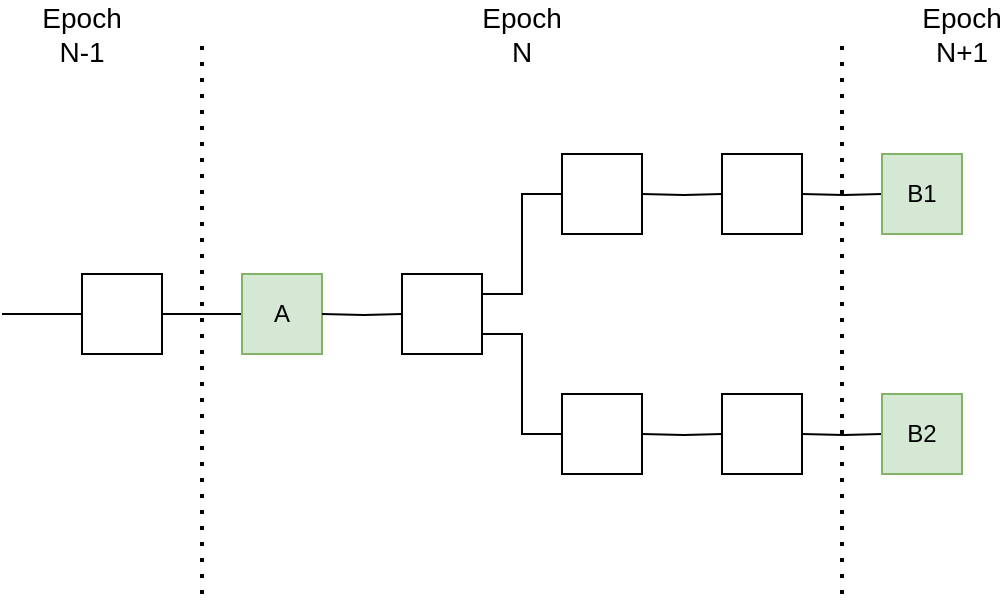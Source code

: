 <mxfile version="13.5.9" type="device"><diagram id="zODewcII5XvqMDFlCMXp" name="Page-1"><mxGraphModel dx="1350" dy="767" grid="1" gridSize="10" guides="1" tooltips="1" connect="1" arrows="1" fold="1" page="1" pageScale="1" pageWidth="850" pageHeight="1100" math="0" shadow="0"><root><mxCell id="0"/><mxCell id="1" parent="0"/><mxCell id="x-pOfQDN0YtDOpT2itw8-4" style="edgeStyle=orthogonalEdgeStyle;rounded=0;orthogonalLoop=1;jettySize=auto;html=1;exitX=1;exitY=0.5;exitDx=0;exitDy=0;entryX=0;entryY=0.5;entryDx=0;entryDy=0;endArrow=none;endFill=0;" edge="1" parent="1" source="x-pOfQDN0YtDOpT2itw8-1" target="x-pOfQDN0YtDOpT2itw8-3"><mxGeometry relative="1" as="geometry"/></mxCell><mxCell id="x-pOfQDN0YtDOpT2itw8-30" style="edgeStyle=orthogonalEdgeStyle;rounded=0;orthogonalLoop=1;jettySize=auto;html=1;exitX=0;exitY=0.5;exitDx=0;exitDy=0;endArrow=none;endFill=0;" edge="1" parent="1" source="x-pOfQDN0YtDOpT2itw8-1"><mxGeometry relative="1" as="geometry"><mxPoint x="40" y="340" as="targetPoint"/></mxGeometry></mxCell><mxCell id="x-pOfQDN0YtDOpT2itw8-1" value="" style="rounded=0;whiteSpace=wrap;html=1;" vertex="1" parent="1"><mxGeometry x="80" y="320" width="40" height="40" as="geometry"/></mxCell><mxCell id="x-pOfQDN0YtDOpT2itw8-2" value="" style="endArrow=none;dashed=1;html=1;dashPattern=1 3;strokeWidth=2;" edge="1" parent="1"><mxGeometry width="50" height="50" relative="1" as="geometry"><mxPoint x="140" y="480" as="sourcePoint"/><mxPoint x="140" y="200" as="targetPoint"/></mxGeometry></mxCell><mxCell id="x-pOfQDN0YtDOpT2itw8-3" value="A" style="rounded=0;whiteSpace=wrap;html=1;fillColor=#d5e8d4;strokeColor=#82b366;" vertex="1" parent="1"><mxGeometry x="160" y="320" width="40" height="40" as="geometry"/></mxCell><mxCell id="x-pOfQDN0YtDOpT2itw8-5" style="edgeStyle=orthogonalEdgeStyle;rounded=0;orthogonalLoop=1;jettySize=auto;html=1;exitX=1;exitY=0.5;exitDx=0;exitDy=0;entryX=0;entryY=0.5;entryDx=0;entryDy=0;endArrow=none;endFill=0;" edge="1" parent="1" target="x-pOfQDN0YtDOpT2itw8-6"><mxGeometry relative="1" as="geometry"><mxPoint x="200" y="340" as="sourcePoint"/></mxGeometry></mxCell><mxCell id="x-pOfQDN0YtDOpT2itw8-10" style="edgeStyle=orthogonalEdgeStyle;rounded=0;orthogonalLoop=1;jettySize=auto;html=1;exitX=1;exitY=0.75;exitDx=0;exitDy=0;entryX=0;entryY=0.5;entryDx=0;entryDy=0;endArrow=none;endFill=0;" edge="1" parent="1" source="x-pOfQDN0YtDOpT2itw8-6" target="x-pOfQDN0YtDOpT2itw8-9"><mxGeometry relative="1" as="geometry"/></mxCell><mxCell id="x-pOfQDN0YtDOpT2itw8-6" value="" style="rounded=0;whiteSpace=wrap;html=1;" vertex="1" parent="1"><mxGeometry x="240" y="320" width="40" height="40" as="geometry"/></mxCell><mxCell id="x-pOfQDN0YtDOpT2itw8-7" style="edgeStyle=orthogonalEdgeStyle;rounded=0;orthogonalLoop=1;jettySize=auto;html=1;exitX=1;exitY=0.25;exitDx=0;exitDy=0;entryX=0;entryY=0.5;entryDx=0;entryDy=0;endArrow=none;endFill=0;" edge="1" parent="1" target="x-pOfQDN0YtDOpT2itw8-8" source="x-pOfQDN0YtDOpT2itw8-6"><mxGeometry relative="1" as="geometry"><mxPoint x="280" y="280" as="sourcePoint"/></mxGeometry></mxCell><mxCell id="x-pOfQDN0YtDOpT2itw8-8" value="" style="rounded=0;whiteSpace=wrap;html=1;" vertex="1" parent="1"><mxGeometry x="320" y="260" width="40" height="40" as="geometry"/></mxCell><mxCell id="x-pOfQDN0YtDOpT2itw8-9" value="" style="rounded=0;whiteSpace=wrap;html=1;" vertex="1" parent="1"><mxGeometry x="320" y="380" width="40" height="40" as="geometry"/></mxCell><mxCell id="x-pOfQDN0YtDOpT2itw8-17" style="edgeStyle=orthogonalEdgeStyle;rounded=0;orthogonalLoop=1;jettySize=auto;html=1;exitX=1;exitY=0.5;exitDx=0;exitDy=0;entryX=0;entryY=0.5;entryDx=0;entryDy=0;endArrow=none;endFill=0;" edge="1" parent="1" target="x-pOfQDN0YtDOpT2itw8-18"><mxGeometry relative="1" as="geometry"><mxPoint x="360" y="280" as="sourcePoint"/></mxGeometry></mxCell><mxCell id="x-pOfQDN0YtDOpT2itw8-18" value="" style="rounded=0;whiteSpace=wrap;html=1;" vertex="1" parent="1"><mxGeometry x="400" y="260" width="40" height="40" as="geometry"/></mxCell><mxCell id="x-pOfQDN0YtDOpT2itw8-19" style="edgeStyle=orthogonalEdgeStyle;rounded=0;orthogonalLoop=1;jettySize=auto;html=1;exitX=1;exitY=0.5;exitDx=0;exitDy=0;entryX=0;entryY=0.5;entryDx=0;entryDy=0;endArrow=none;endFill=0;" edge="1" parent="1" target="x-pOfQDN0YtDOpT2itw8-20"><mxGeometry relative="1" as="geometry"><mxPoint x="440" y="280" as="sourcePoint"/></mxGeometry></mxCell><mxCell id="x-pOfQDN0YtDOpT2itw8-20" value="B1" style="rounded=0;whiteSpace=wrap;html=1;fillColor=#d5e8d4;strokeColor=#82b366;" vertex="1" parent="1"><mxGeometry x="480" y="260" width="40" height="40" as="geometry"/></mxCell><mxCell id="x-pOfQDN0YtDOpT2itw8-21" style="edgeStyle=orthogonalEdgeStyle;rounded=0;orthogonalLoop=1;jettySize=auto;html=1;exitX=1;exitY=0.5;exitDx=0;exitDy=0;entryX=0;entryY=0.5;entryDx=0;entryDy=0;endArrow=none;endFill=0;" edge="1" parent="1" target="x-pOfQDN0YtDOpT2itw8-22"><mxGeometry relative="1" as="geometry"><mxPoint x="360" y="400" as="sourcePoint"/></mxGeometry></mxCell><mxCell id="x-pOfQDN0YtDOpT2itw8-22" value="" style="rounded=0;whiteSpace=wrap;html=1;" vertex="1" parent="1"><mxGeometry x="400" y="380" width="40" height="40" as="geometry"/></mxCell><mxCell id="x-pOfQDN0YtDOpT2itw8-23" style="edgeStyle=orthogonalEdgeStyle;rounded=0;orthogonalLoop=1;jettySize=auto;html=1;exitX=1;exitY=0.5;exitDx=0;exitDy=0;entryX=0;entryY=0.5;entryDx=0;entryDy=0;endArrow=none;endFill=0;" edge="1" parent="1" target="x-pOfQDN0YtDOpT2itw8-24"><mxGeometry relative="1" as="geometry"><mxPoint x="440" y="400" as="sourcePoint"/></mxGeometry></mxCell><mxCell id="x-pOfQDN0YtDOpT2itw8-24" value="B2" style="rounded=0;whiteSpace=wrap;html=1;fillColor=#d5e8d4;strokeColor=#82b366;" vertex="1" parent="1"><mxGeometry x="480" y="380" width="40" height="40" as="geometry"/></mxCell><mxCell id="x-pOfQDN0YtDOpT2itw8-25" value="" style="endArrow=none;dashed=1;html=1;dashPattern=1 3;strokeWidth=2;" edge="1" parent="1"><mxGeometry width="50" height="50" relative="1" as="geometry"><mxPoint x="460" y="480" as="sourcePoint"/><mxPoint x="460" y="200" as="targetPoint"/></mxGeometry></mxCell><mxCell id="x-pOfQDN0YtDOpT2itw8-26" value="&lt;font style=&quot;font-size: 14px&quot;&gt;Epoch N-1&lt;br&gt;&lt;/font&gt;" style="text;html=1;strokeColor=none;fillColor=none;align=center;verticalAlign=middle;whiteSpace=wrap;rounded=0;" vertex="1" parent="1"><mxGeometry x="60" y="190" width="40" height="20" as="geometry"/></mxCell><mxCell id="x-pOfQDN0YtDOpT2itw8-27" value="&lt;font style=&quot;font-size: 14px&quot;&gt;Epoch N&lt;/font&gt;" style="text;html=1;strokeColor=none;fillColor=none;align=center;verticalAlign=middle;whiteSpace=wrap;rounded=0;" vertex="1" parent="1"><mxGeometry x="280" y="190" width="40" height="20" as="geometry"/></mxCell><mxCell id="x-pOfQDN0YtDOpT2itw8-28" value="&lt;font style=&quot;font-size: 14px&quot;&gt;Epoch N+1&lt;br&gt;&lt;/font&gt;" style="text;html=1;strokeColor=none;fillColor=none;align=center;verticalAlign=middle;whiteSpace=wrap;rounded=0;" vertex="1" parent="1"><mxGeometry x="500" y="190" width="40" height="20" as="geometry"/></mxCell></root></mxGraphModel></diagram></mxfile>